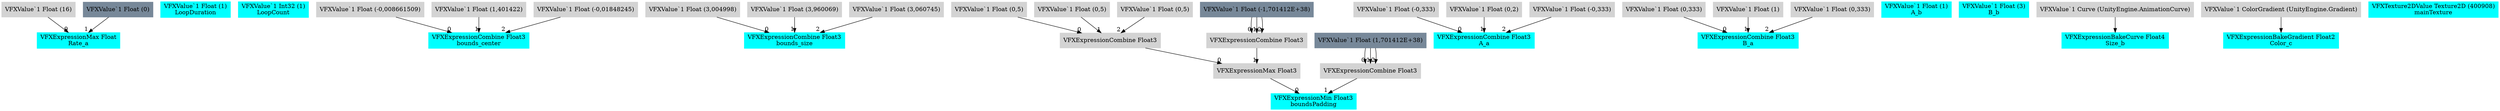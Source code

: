 digraph G {
node0 [shape="box" color="cyan" style="filled" label="VFXExpressionMax Float
Rate_a"]
node1 [shape="box" color="lightgray" style="filled" label="VFXValue`1 Float (16)"]
node2 [shape="box" color="lightslategray" style="filled" label="VFXValue`1 Float (0)"]
node3 [shape="box" color="cyan" style="filled" label="VFXValue`1 Float (1)
LoopDuration"]
node4 [shape="box" color="cyan" style="filled" label="VFXValue`1 Int32 (1)
LoopCount"]
node5 [shape="box" color="cyan" style="filled" label="VFXExpressionCombine Float3
bounds_center"]
node6 [shape="box" color="lightgray" style="filled" label="VFXValue`1 Float (-0,008661509)"]
node7 [shape="box" color="lightgray" style="filled" label="VFXValue`1 Float (1,401422)"]
node8 [shape="box" color="lightgray" style="filled" label="VFXValue`1 Float (-0,01848245)"]
node9 [shape="box" color="cyan" style="filled" label="VFXExpressionCombine Float3
bounds_size"]
node10 [shape="box" color="lightgray" style="filled" label="VFXValue`1 Float (3,004998)"]
node11 [shape="box" color="lightgray" style="filled" label="VFXValue`1 Float (3,960069)"]
node12 [shape="box" color="lightgray" style="filled" label="VFXValue`1 Float (3,060745)"]
node13 [shape="box" color="cyan" style="filled" label="VFXExpressionMin Float3
boundsPadding"]
node14 [shape="box" color="lightgray" style="filled" label="VFXExpressionMax Float3"]
node15 [shape="box" color="lightgray" style="filled" label="VFXExpressionCombine Float3"]
node16 [shape="box" color="lightgray" style="filled" label="VFXValue`1 Float (0,5)"]
node17 [shape="box" color="lightgray" style="filled" label="VFXValue`1 Float (0,5)"]
node18 [shape="box" color="lightgray" style="filled" label="VFXValue`1 Float (0,5)"]
node19 [shape="box" color="lightgray" style="filled" label="VFXExpressionCombine Float3"]
node20 [shape="box" color="lightslategray" style="filled" label="VFXValue`1 Float (-1,701412E+38)"]
node21 [shape="box" color="lightgray" style="filled" label="VFXExpressionCombine Float3"]
node22 [shape="box" color="lightslategray" style="filled" label="VFXValue`1 Float (1,701412E+38)"]
node23 [shape="box" color="cyan" style="filled" label="VFXExpressionCombine Float3
A_a"]
node24 [shape="box" color="lightgray" style="filled" label="VFXValue`1 Float (-0,333)"]
node25 [shape="box" color="lightgray" style="filled" label="VFXValue`1 Float (0,2)"]
node26 [shape="box" color="lightgray" style="filled" label="VFXValue`1 Float (-0,333)"]
node27 [shape="box" color="cyan" style="filled" label="VFXExpressionCombine Float3
B_a"]
node28 [shape="box" color="lightgray" style="filled" label="VFXValue`1 Float (0,333)"]
node29 [shape="box" color="lightgray" style="filled" label="VFXValue`1 Float (1)"]
node30 [shape="box" color="lightgray" style="filled" label="VFXValue`1 Float (0,333)"]
node31 [shape="box" color="cyan" style="filled" label="VFXValue`1 Float (1)
A_b"]
node32 [shape="box" color="cyan" style="filled" label="VFXValue`1 Float (3)
B_b"]
node33 [shape="box" color="cyan" style="filled" label="VFXExpressionBakeCurve Float4
Size_b"]
node34 [shape="box" color="lightgray" style="filled" label="VFXValue`1 Curve (UnityEngine.AnimationCurve)"]
node35 [shape="box" color="cyan" style="filled" label="VFXExpressionBakeGradient Float2
Color_c"]
node36 [shape="box" color="lightgray" style="filled" label="VFXValue`1 ColorGradient (UnityEngine.Gradient)"]
node37 [shape="box" color="cyan" style="filled" label="VFXTexture2DValue Texture2D (400908)
mainTexture"]
node1 -> node0 [headlabel="0"]
node2 -> node0 [headlabel="1"]
node6 -> node5 [headlabel="0"]
node7 -> node5 [headlabel="1"]
node8 -> node5 [headlabel="2"]
node10 -> node9 [headlabel="0"]
node11 -> node9 [headlabel="1"]
node12 -> node9 [headlabel="2"]
node14 -> node13 [headlabel="0"]
node21 -> node13 [headlabel="1"]
node15 -> node14 [headlabel="0"]
node19 -> node14 [headlabel="1"]
node16 -> node15 [headlabel="0"]
node17 -> node15 [headlabel="1"]
node18 -> node15 [headlabel="2"]
node20 -> node19 [headlabel="0"]
node20 -> node19 [headlabel="1"]
node20 -> node19 [headlabel="2"]
node22 -> node21 [headlabel="0"]
node22 -> node21 [headlabel="1"]
node22 -> node21 [headlabel="2"]
node24 -> node23 [headlabel="0"]
node25 -> node23 [headlabel="1"]
node26 -> node23 [headlabel="2"]
node28 -> node27 [headlabel="0"]
node29 -> node27 [headlabel="1"]
node30 -> node27 [headlabel="2"]
node34 -> node33 
node36 -> node35 
}
